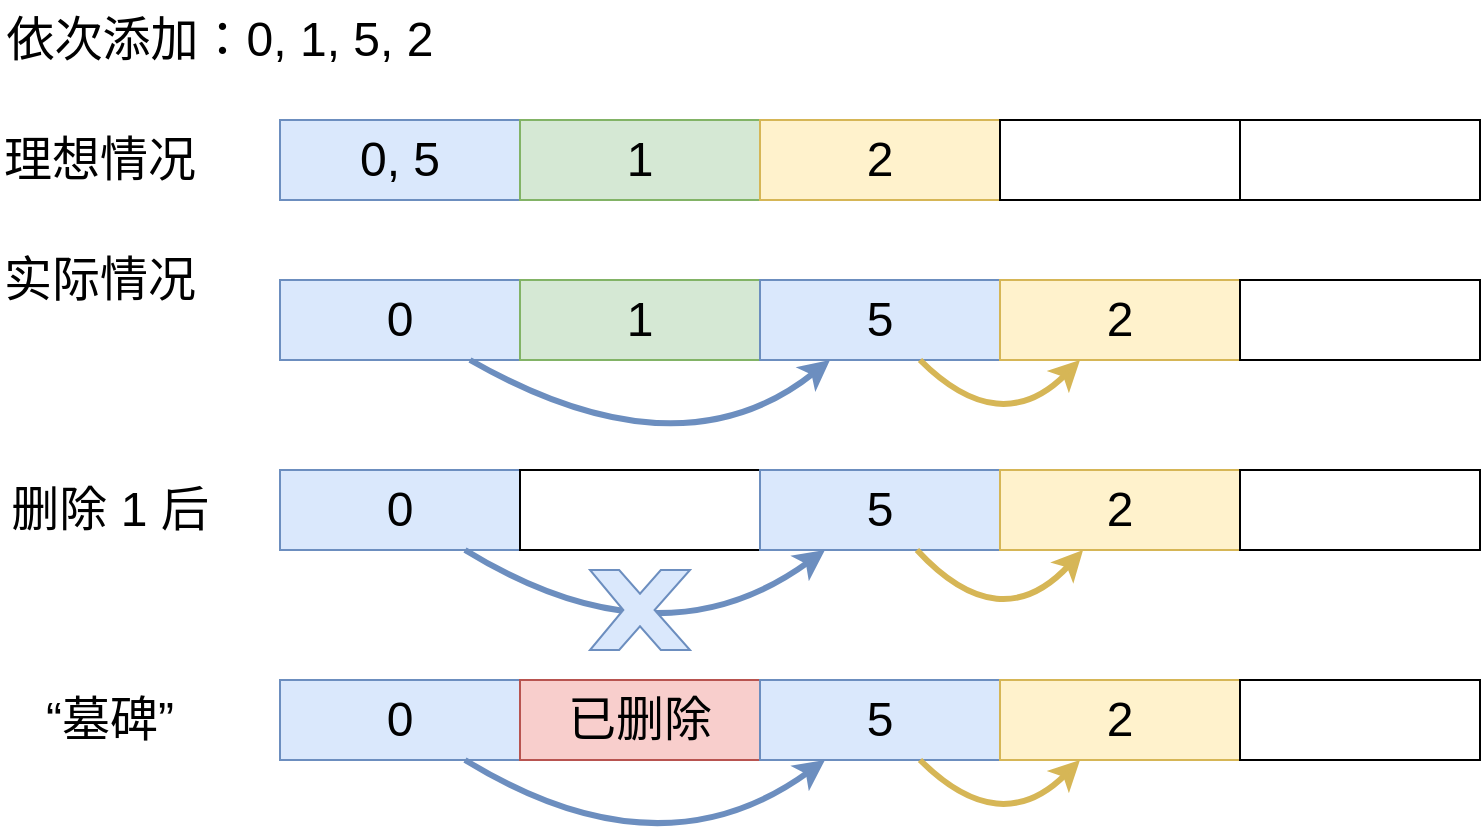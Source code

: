 <mxfile version="22.1.18" type="device">
  <diagram name="第 1 页" id="u6rrRSwh9nr5ayhfOdgh">
    <mxGraphModel dx="1283" dy="816" grid="1" gridSize="10" guides="1" tooltips="1" connect="1" arrows="1" fold="1" page="1" pageScale="1" pageWidth="1600" pageHeight="1200" math="0" shadow="0">
      <root>
        <mxCell id="0" />
        <mxCell id="1" parent="0" />
        <mxCell id="5o7e9KKD32voLEfrzzfy-1" value="0, 5" style="rounded=0;whiteSpace=wrap;html=1;fontSize=24;fillColor=#dae8fc;strokeColor=#6c8ebf;" vertex="1" parent="1">
          <mxGeometry x="320" y="160" width="120" height="40" as="geometry" />
        </mxCell>
        <mxCell id="5o7e9KKD32voLEfrzzfy-2" value="1" style="rounded=0;whiteSpace=wrap;html=1;fontSize=24;fillColor=#d5e8d4;strokeColor=#82b366;" vertex="1" parent="1">
          <mxGeometry x="440" y="160" width="120" height="40" as="geometry" />
        </mxCell>
        <mxCell id="5o7e9KKD32voLEfrzzfy-4" value="2" style="rounded=0;whiteSpace=wrap;html=1;fontSize=24;fillColor=#fff2cc;strokeColor=#d6b656;" vertex="1" parent="1">
          <mxGeometry x="560" y="160" width="120" height="40" as="geometry" />
        </mxCell>
        <mxCell id="5o7e9KKD32voLEfrzzfy-5" value="" style="rounded=0;whiteSpace=wrap;html=1;fontSize=24;" vertex="1" parent="1">
          <mxGeometry x="680" y="160" width="120" height="40" as="geometry" />
        </mxCell>
        <mxCell id="5o7e9KKD32voLEfrzzfy-6" value="" style="rounded=0;whiteSpace=wrap;html=1;fontSize=24;" vertex="1" parent="1">
          <mxGeometry x="800" y="160" width="120" height="40" as="geometry" />
        </mxCell>
        <mxCell id="5o7e9KKD32voLEfrzzfy-7" value="0" style="rounded=0;whiteSpace=wrap;html=1;fontSize=24;fillColor=#dae8fc;strokeColor=#6c8ebf;" vertex="1" parent="1">
          <mxGeometry x="320" y="240" width="120" height="40" as="geometry" />
        </mxCell>
        <mxCell id="5o7e9KKD32voLEfrzzfy-8" value="1" style="rounded=0;whiteSpace=wrap;html=1;fontSize=24;fillColor=#d5e8d4;strokeColor=#82b366;" vertex="1" parent="1">
          <mxGeometry x="440" y="240" width="120" height="40" as="geometry" />
        </mxCell>
        <mxCell id="5o7e9KKD32voLEfrzzfy-9" value="5" style="rounded=0;whiteSpace=wrap;html=1;fontSize=24;fillColor=#dae8fc;strokeColor=#6c8ebf;" vertex="1" parent="1">
          <mxGeometry x="560" y="240" width="120" height="40" as="geometry" />
        </mxCell>
        <mxCell id="5o7e9KKD32voLEfrzzfy-10" value="2" style="rounded=0;whiteSpace=wrap;html=1;fontSize=24;fillColor=#fff2cc;strokeColor=#d6b656;" vertex="1" parent="1">
          <mxGeometry x="680" y="240" width="120" height="40" as="geometry" />
        </mxCell>
        <mxCell id="5o7e9KKD32voLEfrzzfy-11" value="" style="rounded=0;whiteSpace=wrap;html=1;fontSize=24;" vertex="1" parent="1">
          <mxGeometry x="800" y="240" width="120" height="40" as="geometry" />
        </mxCell>
        <mxCell id="5o7e9KKD32voLEfrzzfy-12" value="理想情况" style="text;html=1;strokeColor=none;fillColor=none;align=center;verticalAlign=middle;whiteSpace=wrap;rounded=0;fontSize=24;" vertex="1" parent="1">
          <mxGeometry x="180" y="160" width="100" height="40" as="geometry" />
        </mxCell>
        <mxCell id="5o7e9KKD32voLEfrzzfy-13" value="实际情况" style="text;html=1;strokeColor=none;fillColor=none;align=center;verticalAlign=middle;whiteSpace=wrap;rounded=0;fontSize=24;" vertex="1" parent="1">
          <mxGeometry x="180" y="220" width="100" height="40" as="geometry" />
        </mxCell>
        <mxCell id="5o7e9KKD32voLEfrzzfy-14" value="依次添加：0, 1, 5, 2" style="text;html=1;strokeColor=none;fillColor=none;align=center;verticalAlign=middle;whiteSpace=wrap;rounded=0;fontSize=24;" vertex="1" parent="1">
          <mxGeometry x="180" y="100" width="220" height="40" as="geometry" />
        </mxCell>
        <mxCell id="5o7e9KKD32voLEfrzzfy-15" value="" style="curved=1;endArrow=classic;html=1;rounded=0;strokeWidth=3;fillColor=#dae8fc;strokeColor=#6c8ebf;" edge="1" parent="1" source="5o7e9KKD32voLEfrzzfy-7" target="5o7e9KKD32voLEfrzzfy-9">
          <mxGeometry width="50" height="50" relative="1" as="geometry">
            <mxPoint x="470" y="430" as="sourcePoint" />
            <mxPoint x="520" y="380" as="targetPoint" />
            <Array as="points">
              <mxPoint x="520" y="340" />
            </Array>
          </mxGeometry>
        </mxCell>
        <mxCell id="5o7e9KKD32voLEfrzzfy-16" value="" style="curved=1;endArrow=classic;html=1;rounded=0;strokeWidth=3;fillColor=#fff2cc;strokeColor=#d6b656;" edge="1" parent="1" source="5o7e9KKD32voLEfrzzfy-9" target="5o7e9KKD32voLEfrzzfy-10">
          <mxGeometry width="50" height="50" relative="1" as="geometry">
            <mxPoint x="640" y="420" as="sourcePoint" />
            <mxPoint x="690" y="370" as="targetPoint" />
            <Array as="points">
              <mxPoint x="680" y="320" />
            </Array>
          </mxGeometry>
        </mxCell>
        <mxCell id="5o7e9KKD32voLEfrzzfy-17" value="删除 1 后" style="text;html=1;strokeColor=none;fillColor=none;align=center;verticalAlign=middle;whiteSpace=wrap;rounded=0;fontSize=24;" vertex="1" parent="1">
          <mxGeometry x="180" y="335" width="110" height="40" as="geometry" />
        </mxCell>
        <mxCell id="5o7e9KKD32voLEfrzzfy-18" value="0" style="rounded=0;whiteSpace=wrap;html=1;fontSize=24;fillColor=#dae8fc;strokeColor=#6c8ebf;" vertex="1" parent="1">
          <mxGeometry x="320" y="335" width="120" height="40" as="geometry" />
        </mxCell>
        <mxCell id="5o7e9KKD32voLEfrzzfy-19" value="" style="rounded=0;whiteSpace=wrap;html=1;fontSize=24;" vertex="1" parent="1">
          <mxGeometry x="440" y="335" width="120" height="40" as="geometry" />
        </mxCell>
        <mxCell id="5o7e9KKD32voLEfrzzfy-20" value="5" style="rounded=0;whiteSpace=wrap;html=1;fontSize=24;fillColor=#dae8fc;strokeColor=#6c8ebf;" vertex="1" parent="1">
          <mxGeometry x="560" y="335" width="120" height="40" as="geometry" />
        </mxCell>
        <mxCell id="5o7e9KKD32voLEfrzzfy-21" value="2" style="rounded=0;whiteSpace=wrap;html=1;fontSize=24;fillColor=#fff2cc;strokeColor=#d6b656;" vertex="1" parent="1">
          <mxGeometry x="680" y="335" width="120" height="40" as="geometry" />
        </mxCell>
        <mxCell id="5o7e9KKD32voLEfrzzfy-22" value="" style="rounded=0;whiteSpace=wrap;html=1;fontSize=24;" vertex="1" parent="1">
          <mxGeometry x="800" y="335" width="120" height="40" as="geometry" />
        </mxCell>
        <mxCell id="5o7e9KKD32voLEfrzzfy-23" value="" style="curved=1;endArrow=classic;html=1;rounded=0;strokeWidth=3;fillColor=#dae8fc;strokeColor=#6c8ebf;" edge="1" parent="1" source="5o7e9KKD32voLEfrzzfy-18" target="5o7e9KKD32voLEfrzzfy-20">
          <mxGeometry width="50" height="50" relative="1" as="geometry">
            <mxPoint x="470" y="445" as="sourcePoint" />
            <mxPoint x="520" y="395" as="targetPoint" />
            <Array as="points">
              <mxPoint x="510" y="435" />
            </Array>
          </mxGeometry>
        </mxCell>
        <mxCell id="5o7e9KKD32voLEfrzzfy-24" value="" style="curved=1;endArrow=classic;html=1;rounded=0;strokeWidth=3;fillColor=#fff2cc;strokeColor=#d6b656;" edge="1" parent="1" source="5o7e9KKD32voLEfrzzfy-20" target="5o7e9KKD32voLEfrzzfy-21">
          <mxGeometry width="50" height="50" relative="1" as="geometry">
            <mxPoint x="640" y="435" as="sourcePoint" />
            <mxPoint x="690" y="385" as="targetPoint" />
            <Array as="points">
              <mxPoint x="680" y="420" />
            </Array>
          </mxGeometry>
        </mxCell>
        <mxCell id="5o7e9KKD32voLEfrzzfy-25" value="" style="verticalLabelPosition=bottom;verticalAlign=top;html=1;shape=mxgraph.basic.x;fillColor=#dae8fc;strokeColor=#6c8ebf;" vertex="1" parent="1">
          <mxGeometry x="475" y="385" width="50" height="40" as="geometry" />
        </mxCell>
        <mxCell id="5o7e9KKD32voLEfrzzfy-29" value="“墓碑”" style="text;html=1;strokeColor=none;fillColor=none;align=center;verticalAlign=middle;whiteSpace=wrap;rounded=0;fontSize=24;" vertex="1" parent="1">
          <mxGeometry x="180" y="440" width="110" height="40" as="geometry" />
        </mxCell>
        <mxCell id="5o7e9KKD32voLEfrzzfy-30" value="0" style="rounded=0;whiteSpace=wrap;html=1;fontSize=24;fillColor=#dae8fc;strokeColor=#6c8ebf;" vertex="1" parent="1">
          <mxGeometry x="320" y="440" width="120" height="40" as="geometry" />
        </mxCell>
        <mxCell id="5o7e9KKD32voLEfrzzfy-31" value="已删除" style="rounded=0;whiteSpace=wrap;html=1;fontSize=24;fillColor=#f8cecc;strokeColor=#b85450;" vertex="1" parent="1">
          <mxGeometry x="440" y="440" width="120" height="40" as="geometry" />
        </mxCell>
        <mxCell id="5o7e9KKD32voLEfrzzfy-32" value="5" style="rounded=0;whiteSpace=wrap;html=1;fontSize=24;fillColor=#dae8fc;strokeColor=#6c8ebf;" vertex="1" parent="1">
          <mxGeometry x="560" y="440" width="120" height="40" as="geometry" />
        </mxCell>
        <mxCell id="5o7e9KKD32voLEfrzzfy-33" value="2" style="rounded=0;whiteSpace=wrap;html=1;fontSize=24;fillColor=#fff2cc;strokeColor=#d6b656;" vertex="1" parent="1">
          <mxGeometry x="680" y="440" width="120" height="40" as="geometry" />
        </mxCell>
        <mxCell id="5o7e9KKD32voLEfrzzfy-34" value="" style="rounded=0;whiteSpace=wrap;html=1;fontSize=24;" vertex="1" parent="1">
          <mxGeometry x="800" y="440" width="120" height="40" as="geometry" />
        </mxCell>
        <mxCell id="5o7e9KKD32voLEfrzzfy-35" value="" style="curved=1;endArrow=classic;html=1;rounded=0;strokeWidth=3;fillColor=#dae8fc;strokeColor=#6c8ebf;" edge="1" parent="1" source="5o7e9KKD32voLEfrzzfy-30" target="5o7e9KKD32voLEfrzzfy-32">
          <mxGeometry width="50" height="50" relative="1" as="geometry">
            <mxPoint x="470" y="550" as="sourcePoint" />
            <mxPoint x="520" y="500" as="targetPoint" />
            <Array as="points">
              <mxPoint x="510" y="540" />
            </Array>
          </mxGeometry>
        </mxCell>
        <mxCell id="5o7e9KKD32voLEfrzzfy-36" value="" style="curved=1;endArrow=classic;html=1;rounded=0;strokeWidth=3;fillColor=#fff2cc;strokeColor=#d6b656;" edge="1" parent="1" source="5o7e9KKD32voLEfrzzfy-32" target="5o7e9KKD32voLEfrzzfy-33">
          <mxGeometry width="50" height="50" relative="1" as="geometry">
            <mxPoint x="640" y="540" as="sourcePoint" />
            <mxPoint x="690" y="490" as="targetPoint" />
            <Array as="points">
              <mxPoint x="680" y="520" />
            </Array>
          </mxGeometry>
        </mxCell>
      </root>
    </mxGraphModel>
  </diagram>
</mxfile>
